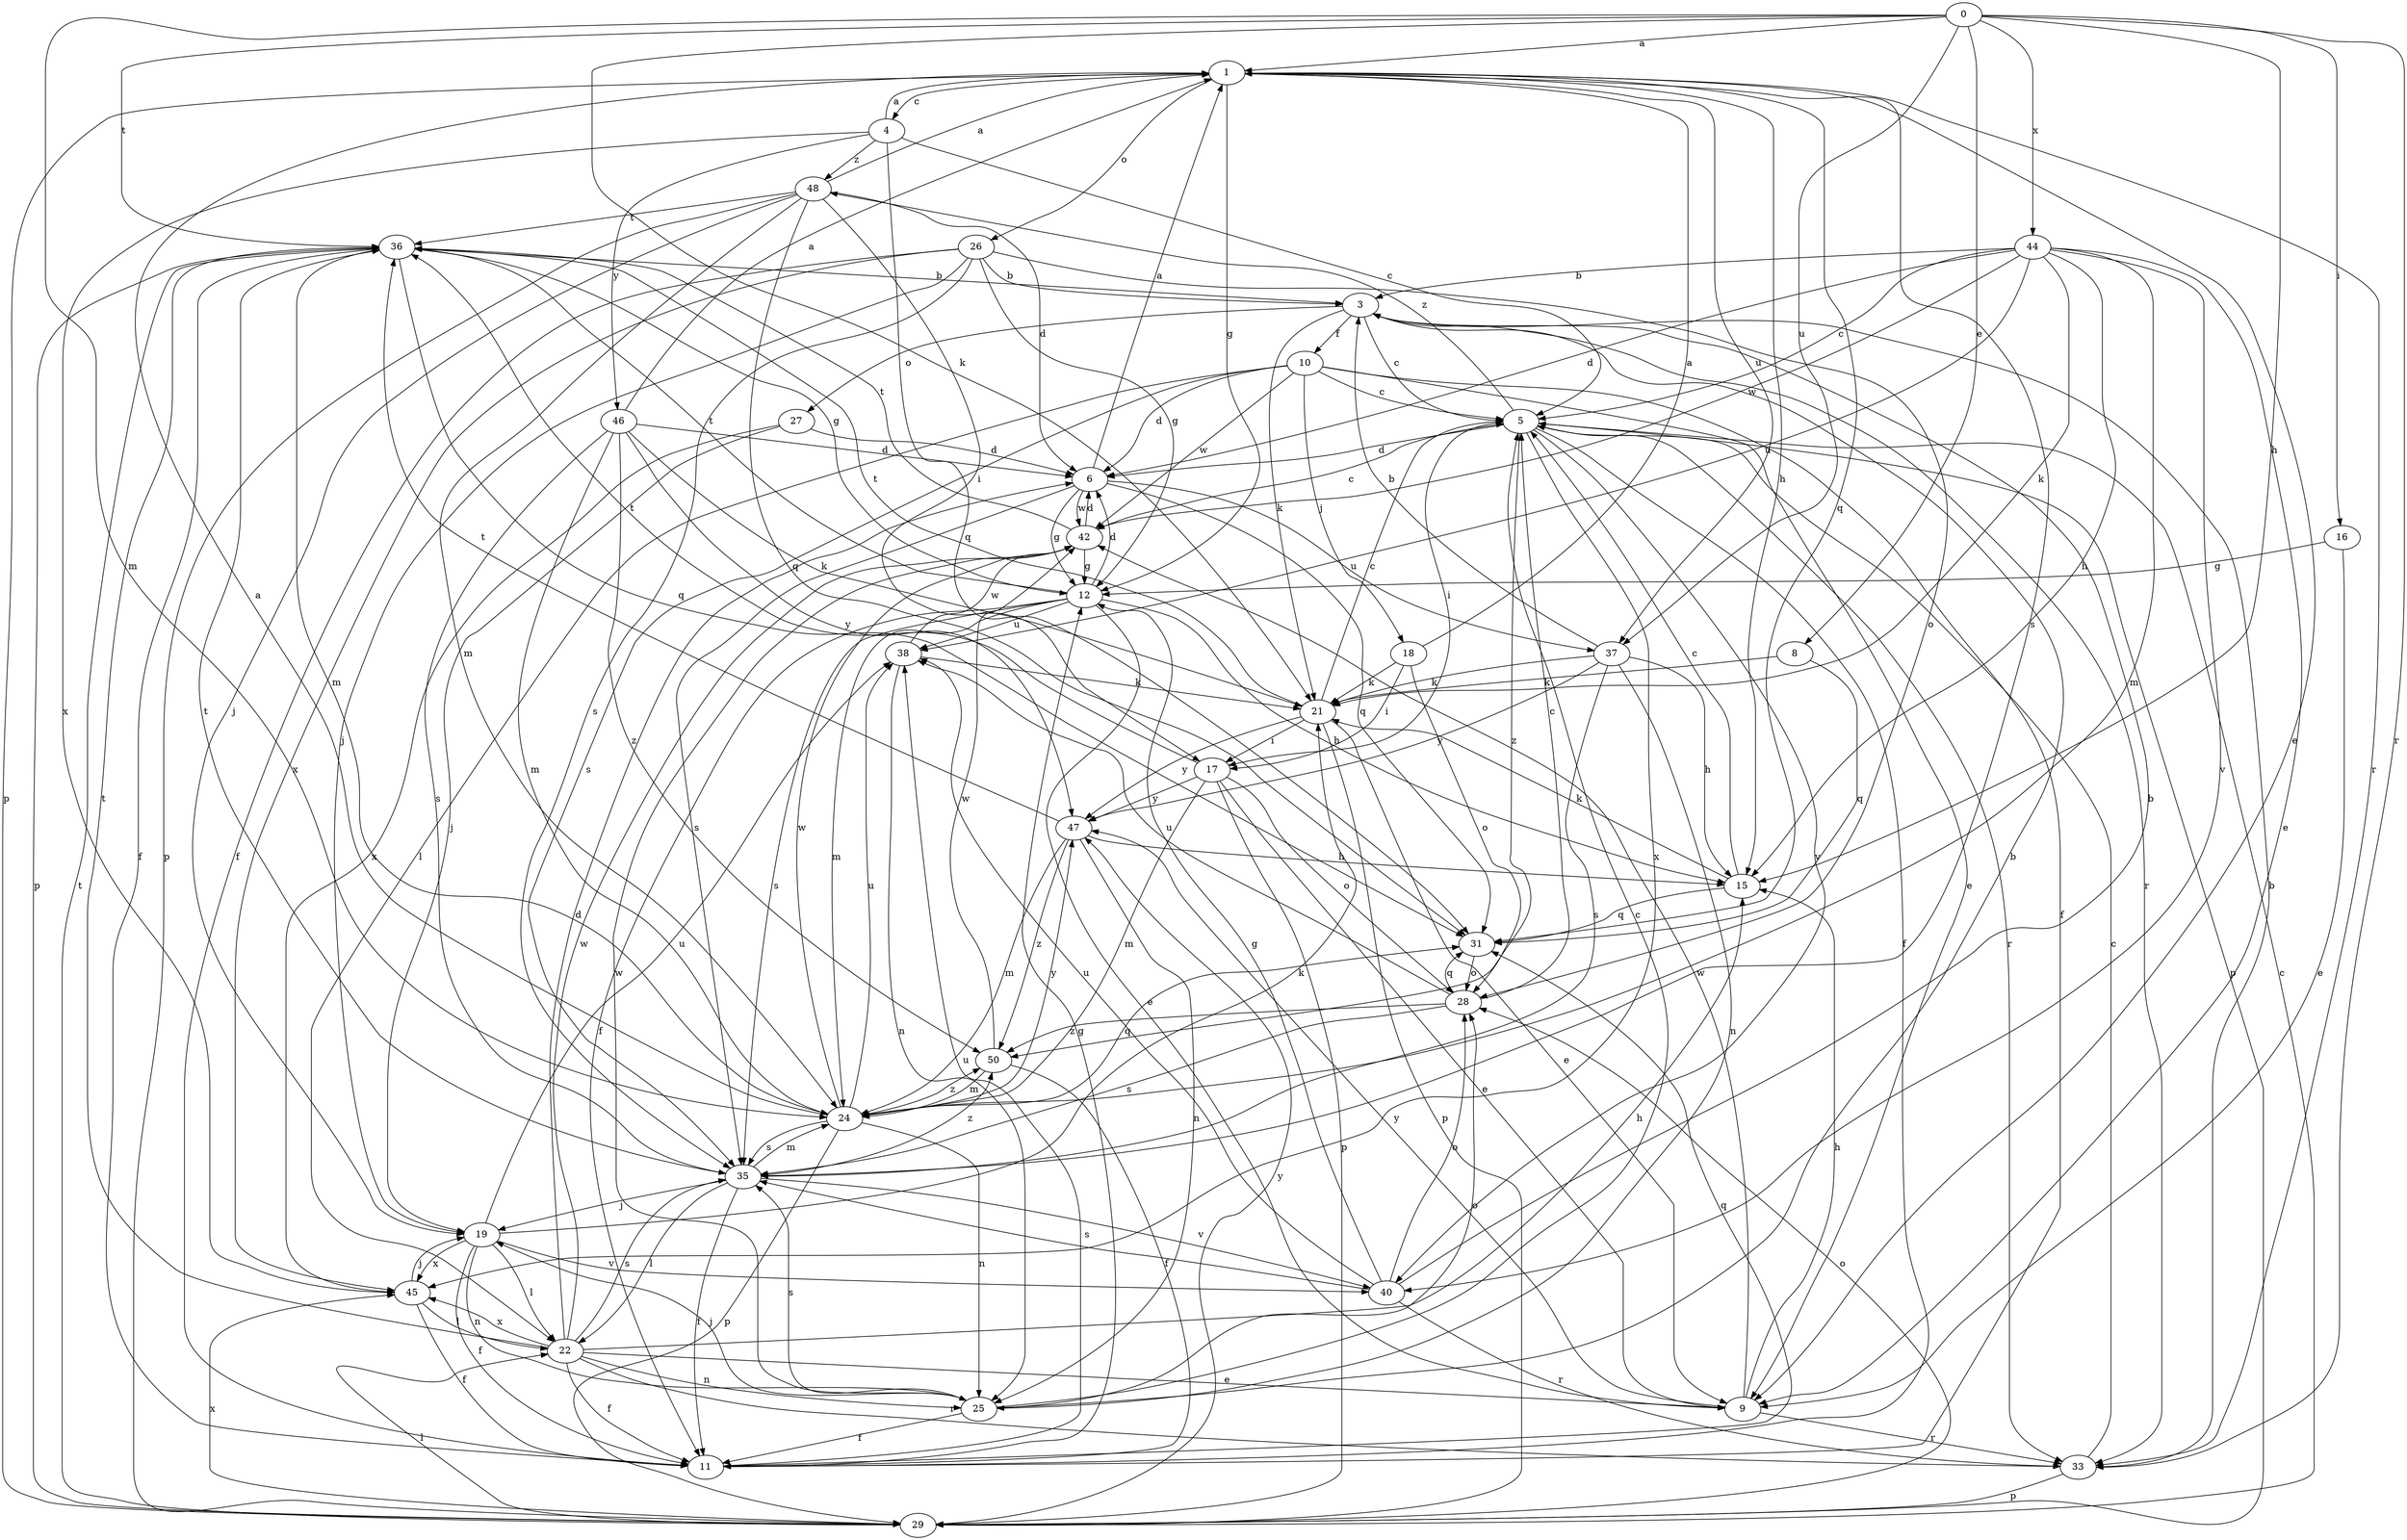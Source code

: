 strict digraph  {
0;
1;
3;
4;
5;
6;
8;
9;
10;
11;
12;
15;
16;
17;
18;
19;
21;
22;
24;
25;
26;
27;
28;
29;
31;
33;
35;
36;
37;
38;
40;
42;
44;
45;
46;
47;
48;
50;
0 -> 1  [label=a];
0 -> 8  [label=e];
0 -> 15  [label=h];
0 -> 16  [label=i];
0 -> 21  [label=k];
0 -> 24  [label=m];
0 -> 33  [label=r];
0 -> 36  [label=t];
0 -> 37  [label=u];
0 -> 44  [label=x];
1 -> 4  [label=c];
1 -> 9  [label=e];
1 -> 12  [label=g];
1 -> 15  [label=h];
1 -> 26  [label=o];
1 -> 29  [label=p];
1 -> 31  [label=q];
1 -> 33  [label=r];
1 -> 35  [label=s];
1 -> 37  [label=u];
3 -> 5  [label=c];
3 -> 10  [label=f];
3 -> 21  [label=k];
3 -> 27  [label=o];
3 -> 33  [label=r];
4 -> 1  [label=a];
4 -> 5  [label=c];
4 -> 31  [label=q];
4 -> 45  [label=x];
4 -> 46  [label=y];
4 -> 48  [label=z];
5 -> 6  [label=d];
5 -> 11  [label=f];
5 -> 17  [label=i];
5 -> 29  [label=p];
5 -> 33  [label=r];
5 -> 40  [label=v];
5 -> 45  [label=x];
5 -> 48  [label=z];
5 -> 50  [label=z];
6 -> 1  [label=a];
6 -> 12  [label=g];
6 -> 31  [label=q];
6 -> 35  [label=s];
6 -> 37  [label=u];
6 -> 42  [label=w];
8 -> 21  [label=k];
8 -> 31  [label=q];
9 -> 15  [label=h];
9 -> 33  [label=r];
9 -> 42  [label=w];
9 -> 47  [label=y];
10 -> 5  [label=c];
10 -> 6  [label=d];
10 -> 9  [label=e];
10 -> 11  [label=f];
10 -> 18  [label=j];
10 -> 22  [label=l];
10 -> 35  [label=s];
10 -> 42  [label=w];
11 -> 12  [label=g];
11 -> 31  [label=q];
11 -> 38  [label=u];
12 -> 6  [label=d];
12 -> 9  [label=e];
12 -> 11  [label=f];
12 -> 15  [label=h];
12 -> 24  [label=m];
12 -> 35  [label=s];
12 -> 36  [label=t];
12 -> 38  [label=u];
15 -> 5  [label=c];
15 -> 21  [label=k];
15 -> 31  [label=q];
16 -> 9  [label=e];
16 -> 12  [label=g];
17 -> 9  [label=e];
17 -> 24  [label=m];
17 -> 28  [label=o];
17 -> 29  [label=p];
17 -> 36  [label=t];
17 -> 47  [label=y];
18 -> 1  [label=a];
18 -> 17  [label=i];
18 -> 21  [label=k];
18 -> 28  [label=o];
19 -> 11  [label=f];
19 -> 21  [label=k];
19 -> 22  [label=l];
19 -> 25  [label=n];
19 -> 38  [label=u];
19 -> 40  [label=v];
19 -> 45  [label=x];
21 -> 5  [label=c];
21 -> 9  [label=e];
21 -> 17  [label=i];
21 -> 29  [label=p];
21 -> 36  [label=t];
21 -> 47  [label=y];
22 -> 6  [label=d];
22 -> 9  [label=e];
22 -> 11  [label=f];
22 -> 15  [label=h];
22 -> 25  [label=n];
22 -> 33  [label=r];
22 -> 35  [label=s];
22 -> 36  [label=t];
22 -> 42  [label=w];
22 -> 45  [label=x];
24 -> 1  [label=a];
24 -> 25  [label=n];
24 -> 29  [label=p];
24 -> 31  [label=q];
24 -> 35  [label=s];
24 -> 38  [label=u];
24 -> 42  [label=w];
24 -> 47  [label=y];
24 -> 50  [label=z];
25 -> 3  [label=b];
25 -> 5  [label=c];
25 -> 11  [label=f];
25 -> 19  [label=j];
25 -> 28  [label=o];
25 -> 35  [label=s];
25 -> 42  [label=w];
26 -> 3  [label=b];
26 -> 11  [label=f];
26 -> 12  [label=g];
26 -> 19  [label=j];
26 -> 28  [label=o];
26 -> 35  [label=s];
26 -> 45  [label=x];
27 -> 6  [label=d];
27 -> 19  [label=j];
27 -> 45  [label=x];
28 -> 5  [label=c];
28 -> 31  [label=q];
28 -> 35  [label=s];
28 -> 38  [label=u];
28 -> 50  [label=z];
29 -> 5  [label=c];
29 -> 22  [label=l];
29 -> 28  [label=o];
29 -> 36  [label=t];
29 -> 45  [label=x];
29 -> 47  [label=y];
31 -> 28  [label=o];
33 -> 3  [label=b];
33 -> 5  [label=c];
33 -> 29  [label=p];
35 -> 11  [label=f];
35 -> 19  [label=j];
35 -> 22  [label=l];
35 -> 24  [label=m];
35 -> 36  [label=t];
35 -> 40  [label=v];
35 -> 50  [label=z];
36 -> 3  [label=b];
36 -> 11  [label=f];
36 -> 12  [label=g];
36 -> 24  [label=m];
36 -> 29  [label=p];
36 -> 31  [label=q];
37 -> 3  [label=b];
37 -> 15  [label=h];
37 -> 21  [label=k];
37 -> 25  [label=n];
37 -> 35  [label=s];
37 -> 47  [label=y];
38 -> 21  [label=k];
38 -> 25  [label=n];
38 -> 42  [label=w];
40 -> 3  [label=b];
40 -> 12  [label=g];
40 -> 28  [label=o];
40 -> 33  [label=r];
40 -> 35  [label=s];
40 -> 38  [label=u];
42 -> 5  [label=c];
42 -> 6  [label=d];
42 -> 12  [label=g];
42 -> 36  [label=t];
44 -> 3  [label=b];
44 -> 5  [label=c];
44 -> 6  [label=d];
44 -> 9  [label=e];
44 -> 15  [label=h];
44 -> 21  [label=k];
44 -> 24  [label=m];
44 -> 38  [label=u];
44 -> 40  [label=v];
44 -> 42  [label=w];
45 -> 11  [label=f];
45 -> 19  [label=j];
45 -> 22  [label=l];
46 -> 1  [label=a];
46 -> 6  [label=d];
46 -> 21  [label=k];
46 -> 24  [label=m];
46 -> 35  [label=s];
46 -> 47  [label=y];
46 -> 50  [label=z];
47 -> 15  [label=h];
47 -> 24  [label=m];
47 -> 25  [label=n];
47 -> 36  [label=t];
47 -> 50  [label=z];
48 -> 1  [label=a];
48 -> 6  [label=d];
48 -> 17  [label=i];
48 -> 19  [label=j];
48 -> 24  [label=m];
48 -> 29  [label=p];
48 -> 31  [label=q];
48 -> 36  [label=t];
50 -> 11  [label=f];
50 -> 24  [label=m];
50 -> 42  [label=w];
}
